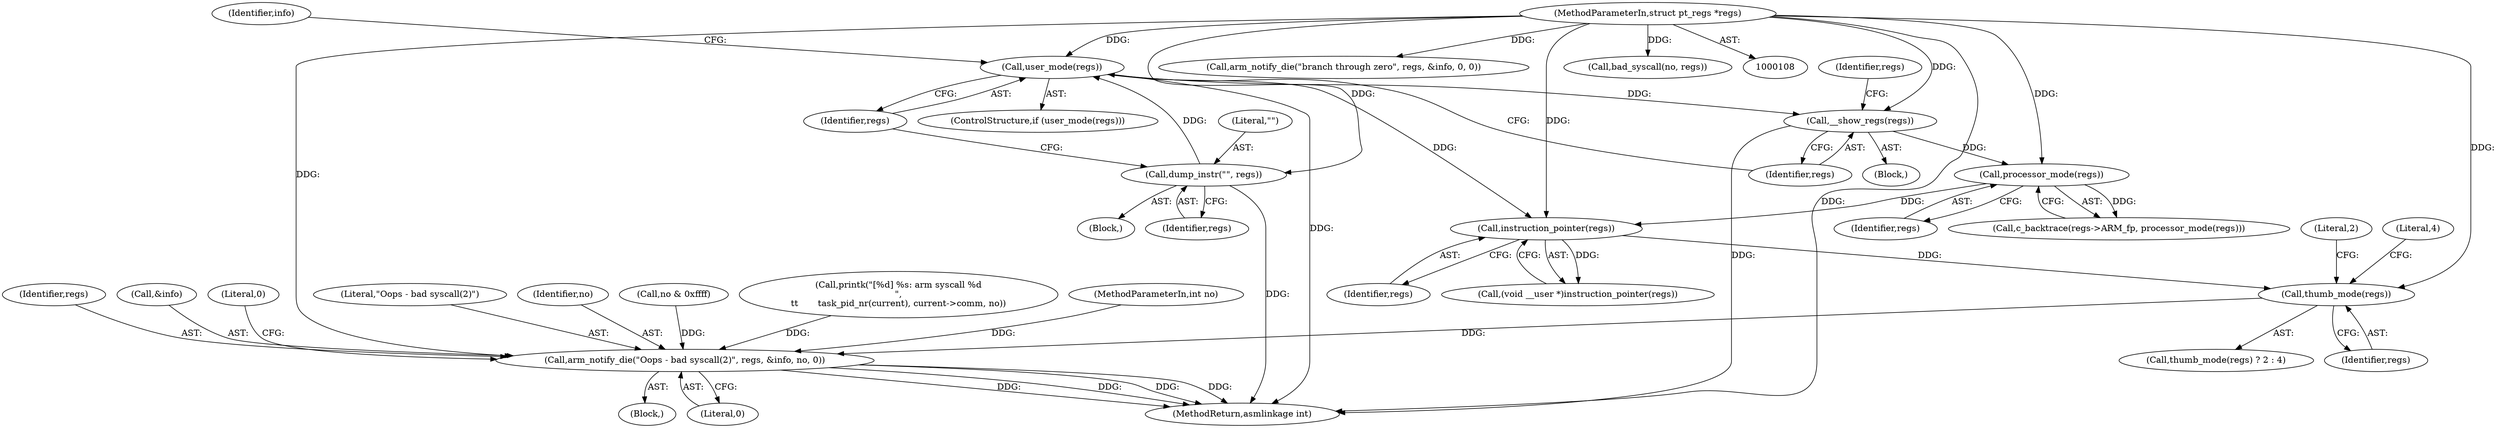 digraph "0_linux_a4780adeefd042482f624f5e0d577bf9cdcbb760_1@pointer" {
"1000446" [label="(Call,thumb_mode(regs))"];
"1000443" [label="(Call,instruction_pointer(regs))"];
"1000410" [label="(Call,user_mode(regs))"];
"1000406" [label="(Call,dump_instr(\"\", regs))"];
"1000110" [label="(MethodParameterIn,struct pt_regs *regs)"];
"1000419" [label="(Call,processor_mode(regs))"];
"1000413" [label="(Call,__show_regs(regs))"];
"1000450" [label="(Call,arm_notify_die(\"Oops - bad syscall(2)\", regs, &info, no, 0))"];
"1000420" [label="(Identifier,regs)"];
"1000443" [label="(Call,instruction_pointer(regs))"];
"1000453" [label="(Call,&info)"];
"1000446" [label="(Call,thumb_mode(regs))"];
"1000412" [label="(Block,)"];
"1000111" [label="(Block,)"];
"1000413" [label="(Call,__show_regs(regs))"];
"1000155" [label="(Call,arm_notify_die(\"branch through zero\", regs, &info, 0, 0))"];
"1000458" [label="(Literal,0)"];
"1000448" [label="(Literal,2)"];
"1000441" [label="(Call,(void __user *)instruction_pointer(regs))"];
"1000450" [label="(Call,arm_notify_die(\"Oops - bad syscall(2)\", regs, &info, no, 0))"];
"1000444" [label="(Identifier,regs)"];
"1000397" [label="(Block,)"];
"1000406" [label="(Call,dump_instr(\"\", regs))"];
"1000451" [label="(Literal,\"Oops - bad syscall(2)\")"];
"1000126" [label="(Call,bad_syscall(no, regs))"];
"1000449" [label="(Literal,4)"];
"1000455" [label="(Identifier,no)"];
"1000385" [label="(Call,no & 0xffff)"];
"1000408" [label="(Identifier,regs)"];
"1000419" [label="(Call,processor_mode(regs))"];
"1000110" [label="(MethodParameterIn,struct pt_regs *regs)"];
"1000417" [label="(Identifier,regs)"];
"1000452" [label="(Identifier,regs)"];
"1000407" [label="(Literal,\"\")"];
"1000459" [label="(MethodReturn,asmlinkage int)"];
"1000398" [label="(Call,printk(\"[%d] %s: arm syscall %d\n\",\n\t\t       task_pid_nr(current), current->comm, no))"];
"1000447" [label="(Identifier,regs)"];
"1000109" [label="(MethodParameterIn,int no)"];
"1000423" [label="(Identifier,info)"];
"1000415" [label="(Call,c_backtrace(regs->ARM_fp, processor_mode(regs)))"];
"1000410" [label="(Call,user_mode(regs))"];
"1000456" [label="(Literal,0)"];
"1000411" [label="(Identifier,regs)"];
"1000414" [label="(Identifier,regs)"];
"1000445" [label="(Call,thumb_mode(regs) ? 2 : 4)"];
"1000409" [label="(ControlStructure,if (user_mode(regs)))"];
"1000446" -> "1000445"  [label="AST: "];
"1000446" -> "1000447"  [label="CFG: "];
"1000447" -> "1000446"  [label="AST: "];
"1000448" -> "1000446"  [label="CFG: "];
"1000449" -> "1000446"  [label="CFG: "];
"1000443" -> "1000446"  [label="DDG: "];
"1000110" -> "1000446"  [label="DDG: "];
"1000446" -> "1000450"  [label="DDG: "];
"1000443" -> "1000441"  [label="AST: "];
"1000443" -> "1000444"  [label="CFG: "];
"1000444" -> "1000443"  [label="AST: "];
"1000441" -> "1000443"  [label="CFG: "];
"1000443" -> "1000441"  [label="DDG: "];
"1000410" -> "1000443"  [label="DDG: "];
"1000419" -> "1000443"  [label="DDG: "];
"1000110" -> "1000443"  [label="DDG: "];
"1000410" -> "1000409"  [label="AST: "];
"1000410" -> "1000411"  [label="CFG: "];
"1000411" -> "1000410"  [label="AST: "];
"1000414" -> "1000410"  [label="CFG: "];
"1000423" -> "1000410"  [label="CFG: "];
"1000410" -> "1000459"  [label="DDG: "];
"1000406" -> "1000410"  [label="DDG: "];
"1000110" -> "1000410"  [label="DDG: "];
"1000410" -> "1000413"  [label="DDG: "];
"1000406" -> "1000397"  [label="AST: "];
"1000406" -> "1000408"  [label="CFG: "];
"1000407" -> "1000406"  [label="AST: "];
"1000408" -> "1000406"  [label="AST: "];
"1000411" -> "1000406"  [label="CFG: "];
"1000406" -> "1000459"  [label="DDG: "];
"1000110" -> "1000406"  [label="DDG: "];
"1000110" -> "1000108"  [label="AST: "];
"1000110" -> "1000459"  [label="DDG: "];
"1000110" -> "1000126"  [label="DDG: "];
"1000110" -> "1000155"  [label="DDG: "];
"1000110" -> "1000413"  [label="DDG: "];
"1000110" -> "1000419"  [label="DDG: "];
"1000110" -> "1000450"  [label="DDG: "];
"1000419" -> "1000415"  [label="AST: "];
"1000419" -> "1000420"  [label="CFG: "];
"1000420" -> "1000419"  [label="AST: "];
"1000415" -> "1000419"  [label="CFG: "];
"1000419" -> "1000415"  [label="DDG: "];
"1000413" -> "1000419"  [label="DDG: "];
"1000413" -> "1000412"  [label="AST: "];
"1000413" -> "1000414"  [label="CFG: "];
"1000414" -> "1000413"  [label="AST: "];
"1000417" -> "1000413"  [label="CFG: "];
"1000413" -> "1000459"  [label="DDG: "];
"1000450" -> "1000111"  [label="AST: "];
"1000450" -> "1000456"  [label="CFG: "];
"1000451" -> "1000450"  [label="AST: "];
"1000452" -> "1000450"  [label="AST: "];
"1000453" -> "1000450"  [label="AST: "];
"1000455" -> "1000450"  [label="AST: "];
"1000456" -> "1000450"  [label="AST: "];
"1000458" -> "1000450"  [label="CFG: "];
"1000450" -> "1000459"  [label="DDG: "];
"1000450" -> "1000459"  [label="DDG: "];
"1000450" -> "1000459"  [label="DDG: "];
"1000450" -> "1000459"  [label="DDG: "];
"1000398" -> "1000450"  [label="DDG: "];
"1000385" -> "1000450"  [label="DDG: "];
"1000109" -> "1000450"  [label="DDG: "];
}
